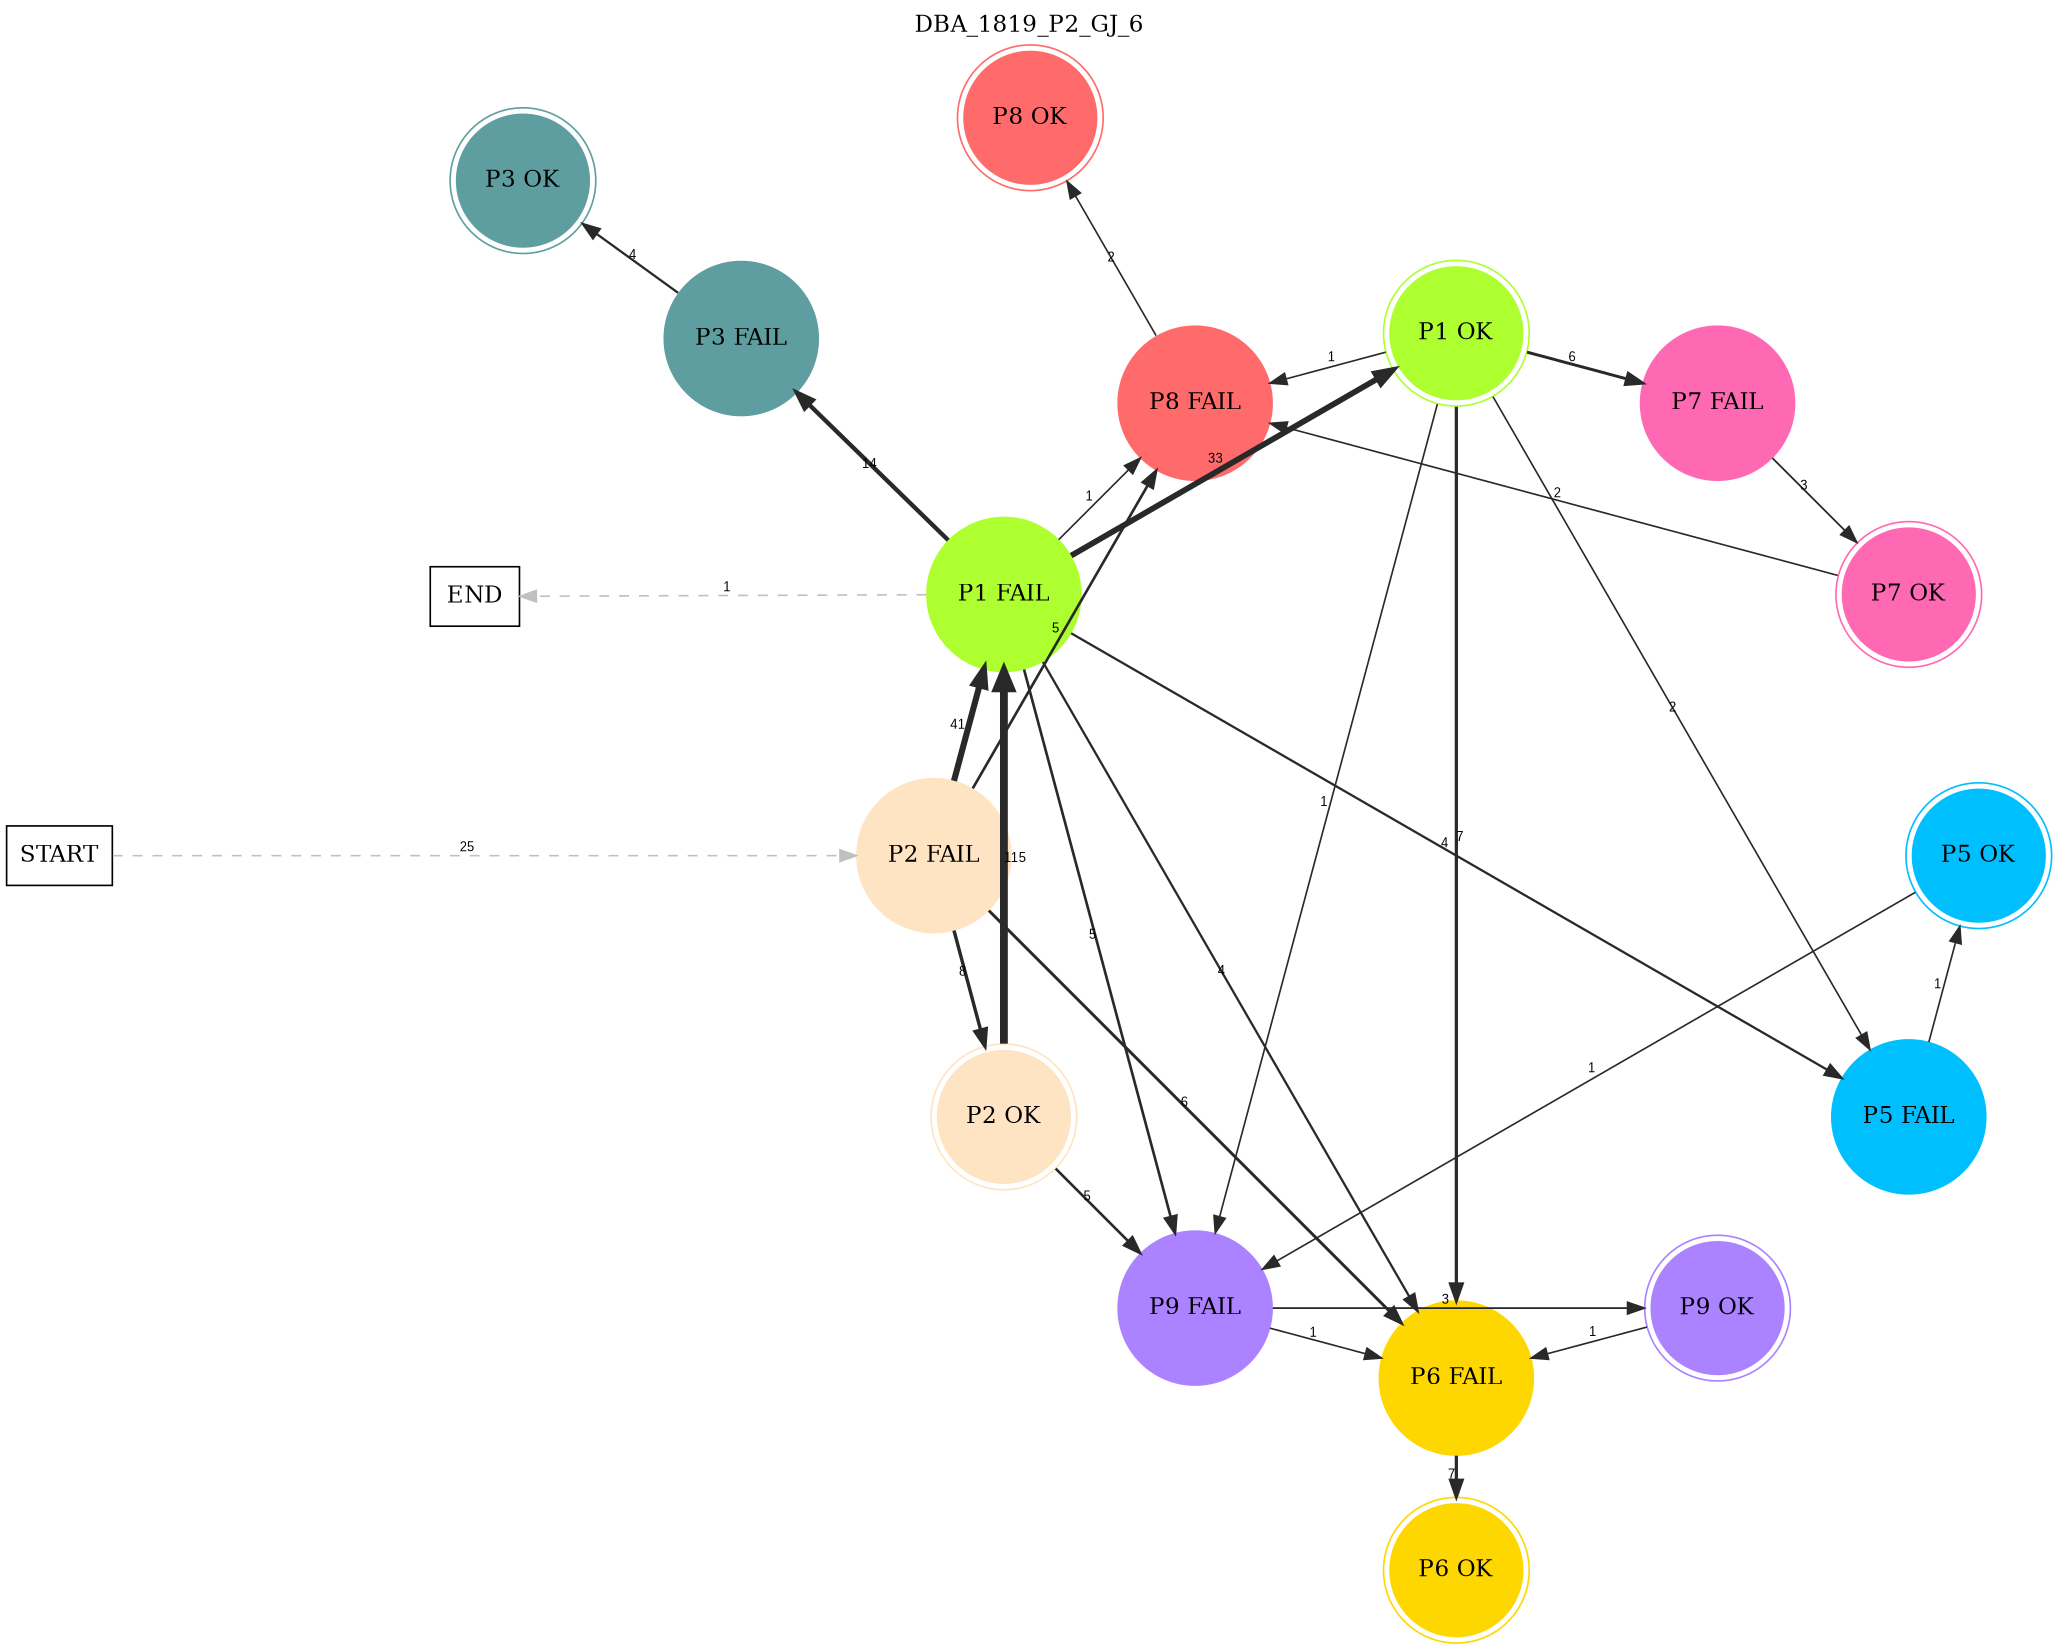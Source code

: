 digraph DBA_1819_P2_GJ_6 {
	labelloc="t";
	label=DBA_1819_P2_GJ_6;
	dpi = 150
	size="16,11!";
	margin = 0;
layout=circo;
"START" [shape=box, fillcolor=white, style=filled, color=black]
"P2 FAIL" [shape=circle, color=bisque, style=filled]
"P2 OK" [shape=circle, color=bisque, peripheries=2, style=filled]
"P1 FAIL" [shape=circle, color=greenyellow, style=filled]
"P1 OK" [shape=circle, color=greenyellow, peripheries=2, style=filled]
"P6 FAIL" [shape=circle, color=gold, style=filled]
"P6 OK" [shape=circle, color=gold, peripheries=2, style=filled]
"P3 FAIL" [shape=circle, color=cadetblue, style=filled]
"P3 OK" [shape=circle, color=cadetblue, peripheries=2, style=filled]
"P9 FAIL" [shape=circle, color=mediumpurple1, style=filled]
"P9 OK" [shape=circle, color=mediumpurple1, peripheries=2, style=filled]
"P7 FAIL" [shape=circle, color=hotpink, style=filled]
"P7 OK" [shape=circle, color=hotpink, peripheries=2, style=filled]
"P8 FAIL" [shape=circle, color=indianred1, style=filled]
"P8 OK" [shape=circle, color=indianred1, peripheries=2, style=filled]
"P5 FAIL" [shape=circle, color=deepskyblue, style=filled]
"P5 OK" [shape=circle, color=deepskyblue, peripheries=2, style=filled]
"END" [shape=box, fillcolor=white, style=filled, color=black]
"START" -> "P2 FAIL" [ style = dashed color=grey label ="25" labelfloat=false fontname="Arial" fontsize=8]

"P2 FAIL" -> "P2 OK" [ color=grey16 penwidth = "2.07944154167984"label ="8" labelfloat=false fontname="Arial" fontsize=8]

"P2 FAIL" -> "P1 FAIL" [ color=grey16 penwidth = "3.71357206670431"label ="41" labelfloat=false fontname="Arial" fontsize=8]

"P2 FAIL" -> "P6 FAIL" [ color=grey16 penwidth = "1.79175946922805"label ="6" labelfloat=false fontname="Arial" fontsize=8]

"P2 FAIL" -> "P8 FAIL" [ color=grey16 penwidth = "1.6094379124341"label ="5" labelfloat=false fontname="Arial" fontsize=8]

"P2 OK" -> "P1 FAIL" [ color=grey16 penwidth = "4.74493212836325"label ="115" labelfloat=false fontname="Arial" fontsize=8]

"P2 OK" -> "P9 FAIL" [ color=grey16 penwidth = "1.6094379124341"label ="5" labelfloat=false fontname="Arial" fontsize=8]

"P1 FAIL" -> "P1 OK" [ color=grey16 penwidth = "3.49650756146648"label ="33" labelfloat=false fontname="Arial" fontsize=8]

"P1 FAIL" -> "P6 FAIL" [ color=grey16 penwidth = "1.38629436111989"label ="4" labelfloat=false fontname="Arial" fontsize=8]

"P1 FAIL" -> "P3 FAIL" [ color=grey16 penwidth = "2.63905732961526"label ="14" labelfloat=false fontname="Arial" fontsize=8]

"P1 FAIL" -> "P9 FAIL" [ color=grey16 penwidth = "1.6094379124341"label ="5" labelfloat=false fontname="Arial" fontsize=8]

"P1 FAIL" -> "P8 FAIL" [ color=grey16 penwidth = "1"label ="1" labelfloat=false fontname="Arial" fontsize=8]

"P1 FAIL" -> "P5 FAIL" [ color=grey16 penwidth = "1.38629436111989"label ="4" labelfloat=false fontname="Arial" fontsize=8]

"P1 FAIL" -> "END" [ style = dashed color=grey label ="1" labelfloat=false fontname="Arial" fontsize=8]

"P1 OK" -> "P6 FAIL" [ color=grey16 penwidth = "1.94591014905531"label ="7" labelfloat=false fontname="Arial" fontsize=8]

"P1 OK" -> "P9 FAIL" [ color=grey16 penwidth = "1"label ="1" labelfloat=false fontname="Arial" fontsize=8]

"P1 OK" -> "P7 FAIL" [ color=grey16 penwidth = "1.79175946922805"label ="6" labelfloat=false fontname="Arial" fontsize=8]

"P1 OK" -> "P8 FAIL" [ color=grey16 penwidth = "1"label ="1" labelfloat=false fontname="Arial" fontsize=8]

"P1 OK" -> "P5 FAIL" [ color=grey16 penwidth = "1"label ="2" labelfloat=false fontname="Arial" fontsize=8]

"P6 FAIL" -> "P6 OK" [ color=grey16 penwidth = "1.94591014905531"label ="7" labelfloat=false fontname="Arial" fontsize=8]

"P3 FAIL" -> "P3 OK" [ color=grey16 penwidth = "1.38629436111989"label ="4" labelfloat=false fontname="Arial" fontsize=8]

"P9 FAIL" -> "P6 FAIL" [ color=grey16 penwidth = "1"label ="1" labelfloat=false fontname="Arial" fontsize=8]

"P9 FAIL" -> "P9 OK" [ color=grey16 penwidth = "1.09861228866811"label ="3" labelfloat=false fontname="Arial" fontsize=8]

"P9 OK" -> "P6 FAIL" [ color=grey16 penwidth = "1"label ="1" labelfloat=false fontname="Arial" fontsize=8]

"P7 FAIL" -> "P7 OK" [ color=grey16 penwidth = "1.09861228866811"label ="3" labelfloat=false fontname="Arial" fontsize=8]

"P7 OK" -> "P8 FAIL" [ color=grey16 penwidth = "1"label ="2" labelfloat=false fontname="Arial" fontsize=8]

"P8 FAIL" -> "P8 OK" [ color=grey16 penwidth = "1"label ="2" labelfloat=false fontname="Arial" fontsize=8]

"P5 FAIL" -> "P5 OK" [ color=grey16 penwidth = "1"label ="1" labelfloat=false fontname="Arial" fontsize=8]

"P5 OK" -> "P9 FAIL" [ color=grey16 penwidth = "1"label ="1" labelfloat=false fontname="Arial" fontsize=8]

}

